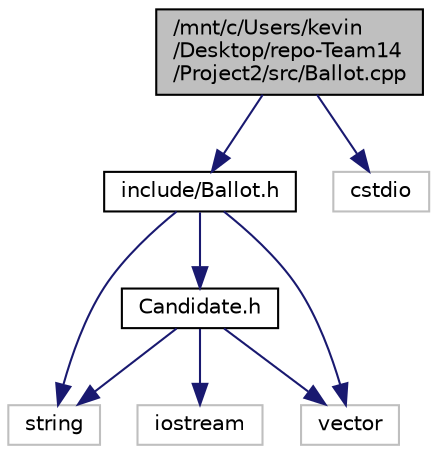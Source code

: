 digraph "/mnt/c/Users/kevin/Desktop/repo-Team14/Project2/src/Ballot.cpp"
{
 // LATEX_PDF_SIZE
  edge [fontname="Helvetica",fontsize="10",labelfontname="Helvetica",labelfontsize="10"];
  node [fontname="Helvetica",fontsize="10",shape=record];
  Node1 [label="/mnt/c/Users/kevin\l/Desktop/repo-Team14\l/Project2/src/Ballot.cpp",height=0.2,width=0.4,color="black", fillcolor="grey75", style="filled", fontcolor="black",tooltip=" "];
  Node1 -> Node2 [color="midnightblue",fontsize="10",style="solid"];
  Node2 [label="include/Ballot.h",height=0.2,width=0.4,color="black", fillcolor="white", style="filled",URL="$Ballot_8h.html",tooltip=" "];
  Node2 -> Node3 [color="midnightblue",fontsize="10",style="solid"];
  Node3 [label="Candidate.h",height=0.2,width=0.4,color="black", fillcolor="white", style="filled",URL="$Candidate_8h.html",tooltip=" "];
  Node3 -> Node4 [color="midnightblue",fontsize="10",style="solid"];
  Node4 [label="iostream",height=0.2,width=0.4,color="grey75", fillcolor="white", style="filled",tooltip=" "];
  Node3 -> Node5 [color="midnightblue",fontsize="10",style="solid"];
  Node5 [label="string",height=0.2,width=0.4,color="grey75", fillcolor="white", style="filled",tooltip=" "];
  Node3 -> Node6 [color="midnightblue",fontsize="10",style="solid"];
  Node6 [label="vector",height=0.2,width=0.4,color="grey75", fillcolor="white", style="filled",tooltip=" "];
  Node2 -> Node5 [color="midnightblue",fontsize="10",style="solid"];
  Node2 -> Node6 [color="midnightblue",fontsize="10",style="solid"];
  Node1 -> Node7 [color="midnightblue",fontsize="10",style="solid"];
  Node7 [label="cstdio",height=0.2,width=0.4,color="grey75", fillcolor="white", style="filled",tooltip=" "];
}

